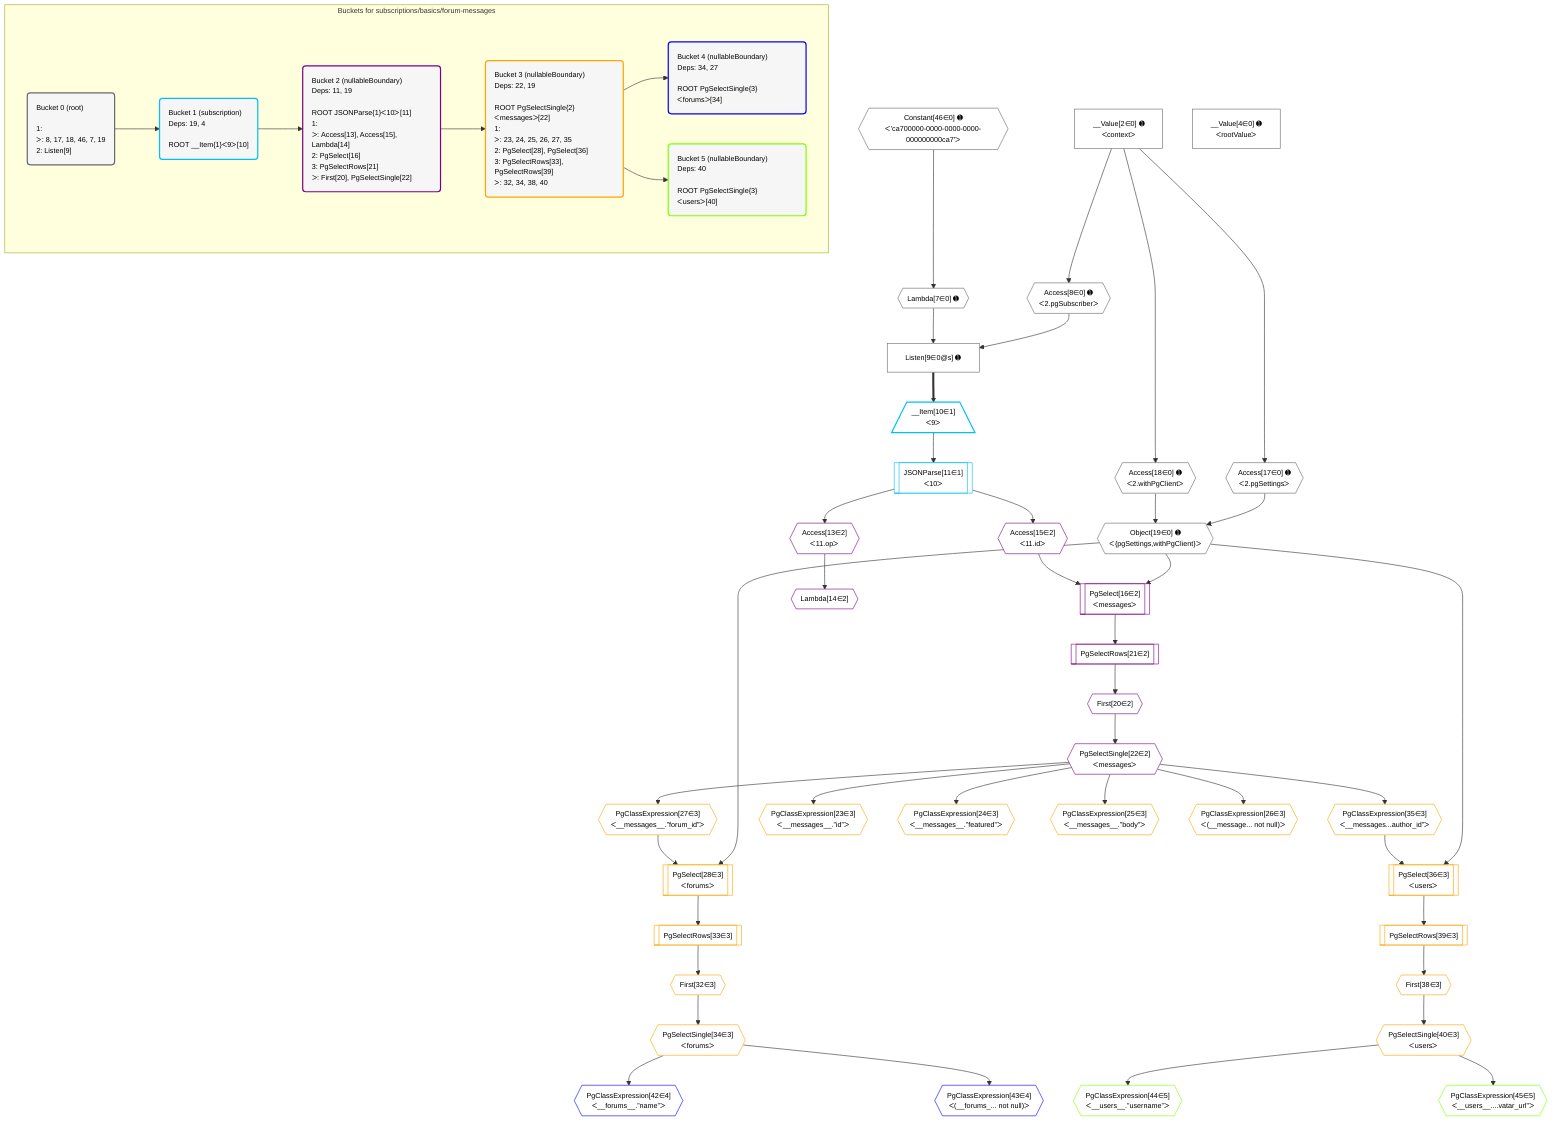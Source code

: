 %%{init: {'themeVariables': { 'fontSize': '12px'}}}%%
graph TD
    classDef path fill:#eee,stroke:#000,color:#000
    classDef plan fill:#fff,stroke-width:1px,color:#000
    classDef itemplan fill:#fff,stroke-width:2px,color:#000
    classDef unbatchedplan fill:#dff,stroke-width:1px,color:#000
    classDef sideeffectplan fill:#fcc,stroke-width:2px,color:#000
    classDef bucket fill:#f6f6f6,color:#000,stroke-width:2px,text-align:left

    subgraph "Buckets for subscriptions/basics/forum-messages"
    Bucket0("Bucket 0 (root)<br /><br />1: <br />ᐳ: 8, 17, 18, 46, 7, 19<br />2: Listen[9]"):::bucket
    Bucket1("Bucket 1 (subscription)<br />Deps: 19, 4<br /><br />ROOT __Item{1}ᐸ9ᐳ[10]"):::bucket
    Bucket2("Bucket 2 (nullableBoundary)<br />Deps: 11, 19<br /><br />ROOT JSONParse{1}ᐸ10ᐳ[11]<br />1: <br />ᐳ: Access[13], Access[15], Lambda[14]<br />2: PgSelect[16]<br />3: PgSelectRows[21]<br />ᐳ: First[20], PgSelectSingle[22]"):::bucket
    Bucket3("Bucket 3 (nullableBoundary)<br />Deps: 22, 19<br /><br />ROOT PgSelectSingle{2}ᐸmessagesᐳ[22]<br />1: <br />ᐳ: 23, 24, 25, 26, 27, 35<br />2: PgSelect[28], PgSelect[36]<br />3: PgSelectRows[33], PgSelectRows[39]<br />ᐳ: 32, 34, 38, 40"):::bucket
    Bucket4("Bucket 4 (nullableBoundary)<br />Deps: 34, 27<br /><br />ROOT PgSelectSingle{3}ᐸforumsᐳ[34]"):::bucket
    Bucket5("Bucket 5 (nullableBoundary)<br />Deps: 40<br /><br />ROOT PgSelectSingle{3}ᐸusersᐳ[40]"):::bucket
    end
    Bucket0 --> Bucket1
    Bucket1 --> Bucket2
    Bucket2 --> Bucket3
    Bucket3 --> Bucket4 & Bucket5

    %% plan dependencies
    Listen9["Listen[9∈0@s] ➊"]:::plan
    Access8{{"Access[8∈0] ➊<br />ᐸ2.pgSubscriberᐳ"}}:::plan
    Lambda7{{"Lambda[7∈0] ➊"}}:::plan
    Access8 & Lambda7 --> Listen9
    Object19{{"Object[19∈0] ➊<br />ᐸ{pgSettings,withPgClient}ᐳ"}}:::plan
    Access17{{"Access[17∈0] ➊<br />ᐸ2.pgSettingsᐳ"}}:::plan
    Access18{{"Access[18∈0] ➊<br />ᐸ2.withPgClientᐳ"}}:::plan
    Access17 & Access18 --> Object19
    Constant46{{"Constant[46∈0] ➊<br />ᐸ'ca700000-0000-0000-0000-000000000ca7'ᐳ"}}:::plan
    Constant46 --> Lambda7
    __Value2["__Value[2∈0] ➊<br />ᐸcontextᐳ"]:::plan
    __Value2 --> Access8
    __Value2 --> Access17
    __Value2 --> Access18
    __Value4["__Value[4∈0] ➊<br />ᐸrootValueᐳ"]:::plan
    __Item10[/"__Item[10∈1]<br />ᐸ9ᐳ"\]:::itemplan
    Listen9 ==> __Item10
    JSONParse11[["JSONParse[11∈1]<br />ᐸ10ᐳ"]]:::plan
    __Item10 --> JSONParse11
    PgSelect16[["PgSelect[16∈2]<br />ᐸmessagesᐳ"]]:::plan
    Access15{{"Access[15∈2]<br />ᐸ11.idᐳ"}}:::plan
    Object19 & Access15 --> PgSelect16
    Access13{{"Access[13∈2]<br />ᐸ11.opᐳ"}}:::plan
    JSONParse11 --> Access13
    Lambda14{{"Lambda[14∈2]"}}:::plan
    Access13 --> Lambda14
    JSONParse11 --> Access15
    First20{{"First[20∈2]"}}:::plan
    PgSelectRows21[["PgSelectRows[21∈2]"]]:::plan
    PgSelectRows21 --> First20
    PgSelect16 --> PgSelectRows21
    PgSelectSingle22{{"PgSelectSingle[22∈2]<br />ᐸmessagesᐳ"}}:::plan
    First20 --> PgSelectSingle22
    PgSelect28[["PgSelect[28∈3]<br />ᐸforumsᐳ"]]:::plan
    PgClassExpression27{{"PgClassExpression[27∈3]<br />ᐸ__messages__.”forum_id”ᐳ"}}:::plan
    Object19 & PgClassExpression27 --> PgSelect28
    PgSelect36[["PgSelect[36∈3]<br />ᐸusersᐳ"]]:::plan
    PgClassExpression35{{"PgClassExpression[35∈3]<br />ᐸ__messages...author_id”ᐳ"}}:::plan
    Object19 & PgClassExpression35 --> PgSelect36
    PgClassExpression23{{"PgClassExpression[23∈3]<br />ᐸ__messages__.”id”ᐳ"}}:::plan
    PgSelectSingle22 --> PgClassExpression23
    PgClassExpression24{{"PgClassExpression[24∈3]<br />ᐸ__messages__.”featured”ᐳ"}}:::plan
    PgSelectSingle22 --> PgClassExpression24
    PgClassExpression25{{"PgClassExpression[25∈3]<br />ᐸ__messages__.”body”ᐳ"}}:::plan
    PgSelectSingle22 --> PgClassExpression25
    PgClassExpression26{{"PgClassExpression[26∈3]<br />ᐸ(__message... not null)ᐳ"}}:::plan
    PgSelectSingle22 --> PgClassExpression26
    PgSelectSingle22 --> PgClassExpression27
    First32{{"First[32∈3]"}}:::plan
    PgSelectRows33[["PgSelectRows[33∈3]"]]:::plan
    PgSelectRows33 --> First32
    PgSelect28 --> PgSelectRows33
    PgSelectSingle34{{"PgSelectSingle[34∈3]<br />ᐸforumsᐳ"}}:::plan
    First32 --> PgSelectSingle34
    PgSelectSingle22 --> PgClassExpression35
    First38{{"First[38∈3]"}}:::plan
    PgSelectRows39[["PgSelectRows[39∈3]"]]:::plan
    PgSelectRows39 --> First38
    PgSelect36 --> PgSelectRows39
    PgSelectSingle40{{"PgSelectSingle[40∈3]<br />ᐸusersᐳ"}}:::plan
    First38 --> PgSelectSingle40
    PgClassExpression42{{"PgClassExpression[42∈4]<br />ᐸ__forums__.”name”ᐳ"}}:::plan
    PgSelectSingle34 --> PgClassExpression42
    PgClassExpression43{{"PgClassExpression[43∈4]<br />ᐸ(__forums_... not null)ᐳ"}}:::plan
    PgSelectSingle34 --> PgClassExpression43
    PgClassExpression44{{"PgClassExpression[44∈5]<br />ᐸ__users__.”username”ᐳ"}}:::plan
    PgSelectSingle40 --> PgClassExpression44
    PgClassExpression45{{"PgClassExpression[45∈5]<br />ᐸ__users__....vatar_url”ᐳ"}}:::plan
    PgSelectSingle40 --> PgClassExpression45

    %% define steps
    classDef bucket0 stroke:#696969
    class Bucket0,__Value2,__Value4,Lambda7,Access8,Listen9,Access17,Access18,Object19,Constant46 bucket0
    classDef bucket1 stroke:#00bfff
    class Bucket1,__Item10,JSONParse11 bucket1
    classDef bucket2 stroke:#7f007f
    class Bucket2,Access13,Lambda14,Access15,PgSelect16,First20,PgSelectRows21,PgSelectSingle22 bucket2
    classDef bucket3 stroke:#ffa500
    class Bucket3,PgClassExpression23,PgClassExpression24,PgClassExpression25,PgClassExpression26,PgClassExpression27,PgSelect28,First32,PgSelectRows33,PgSelectSingle34,PgClassExpression35,PgSelect36,First38,PgSelectRows39,PgSelectSingle40 bucket3
    classDef bucket4 stroke:#0000ff
    class Bucket4,PgClassExpression42,PgClassExpression43 bucket4
    classDef bucket5 stroke:#7fff00
    class Bucket5,PgClassExpression44,PgClassExpression45 bucket5